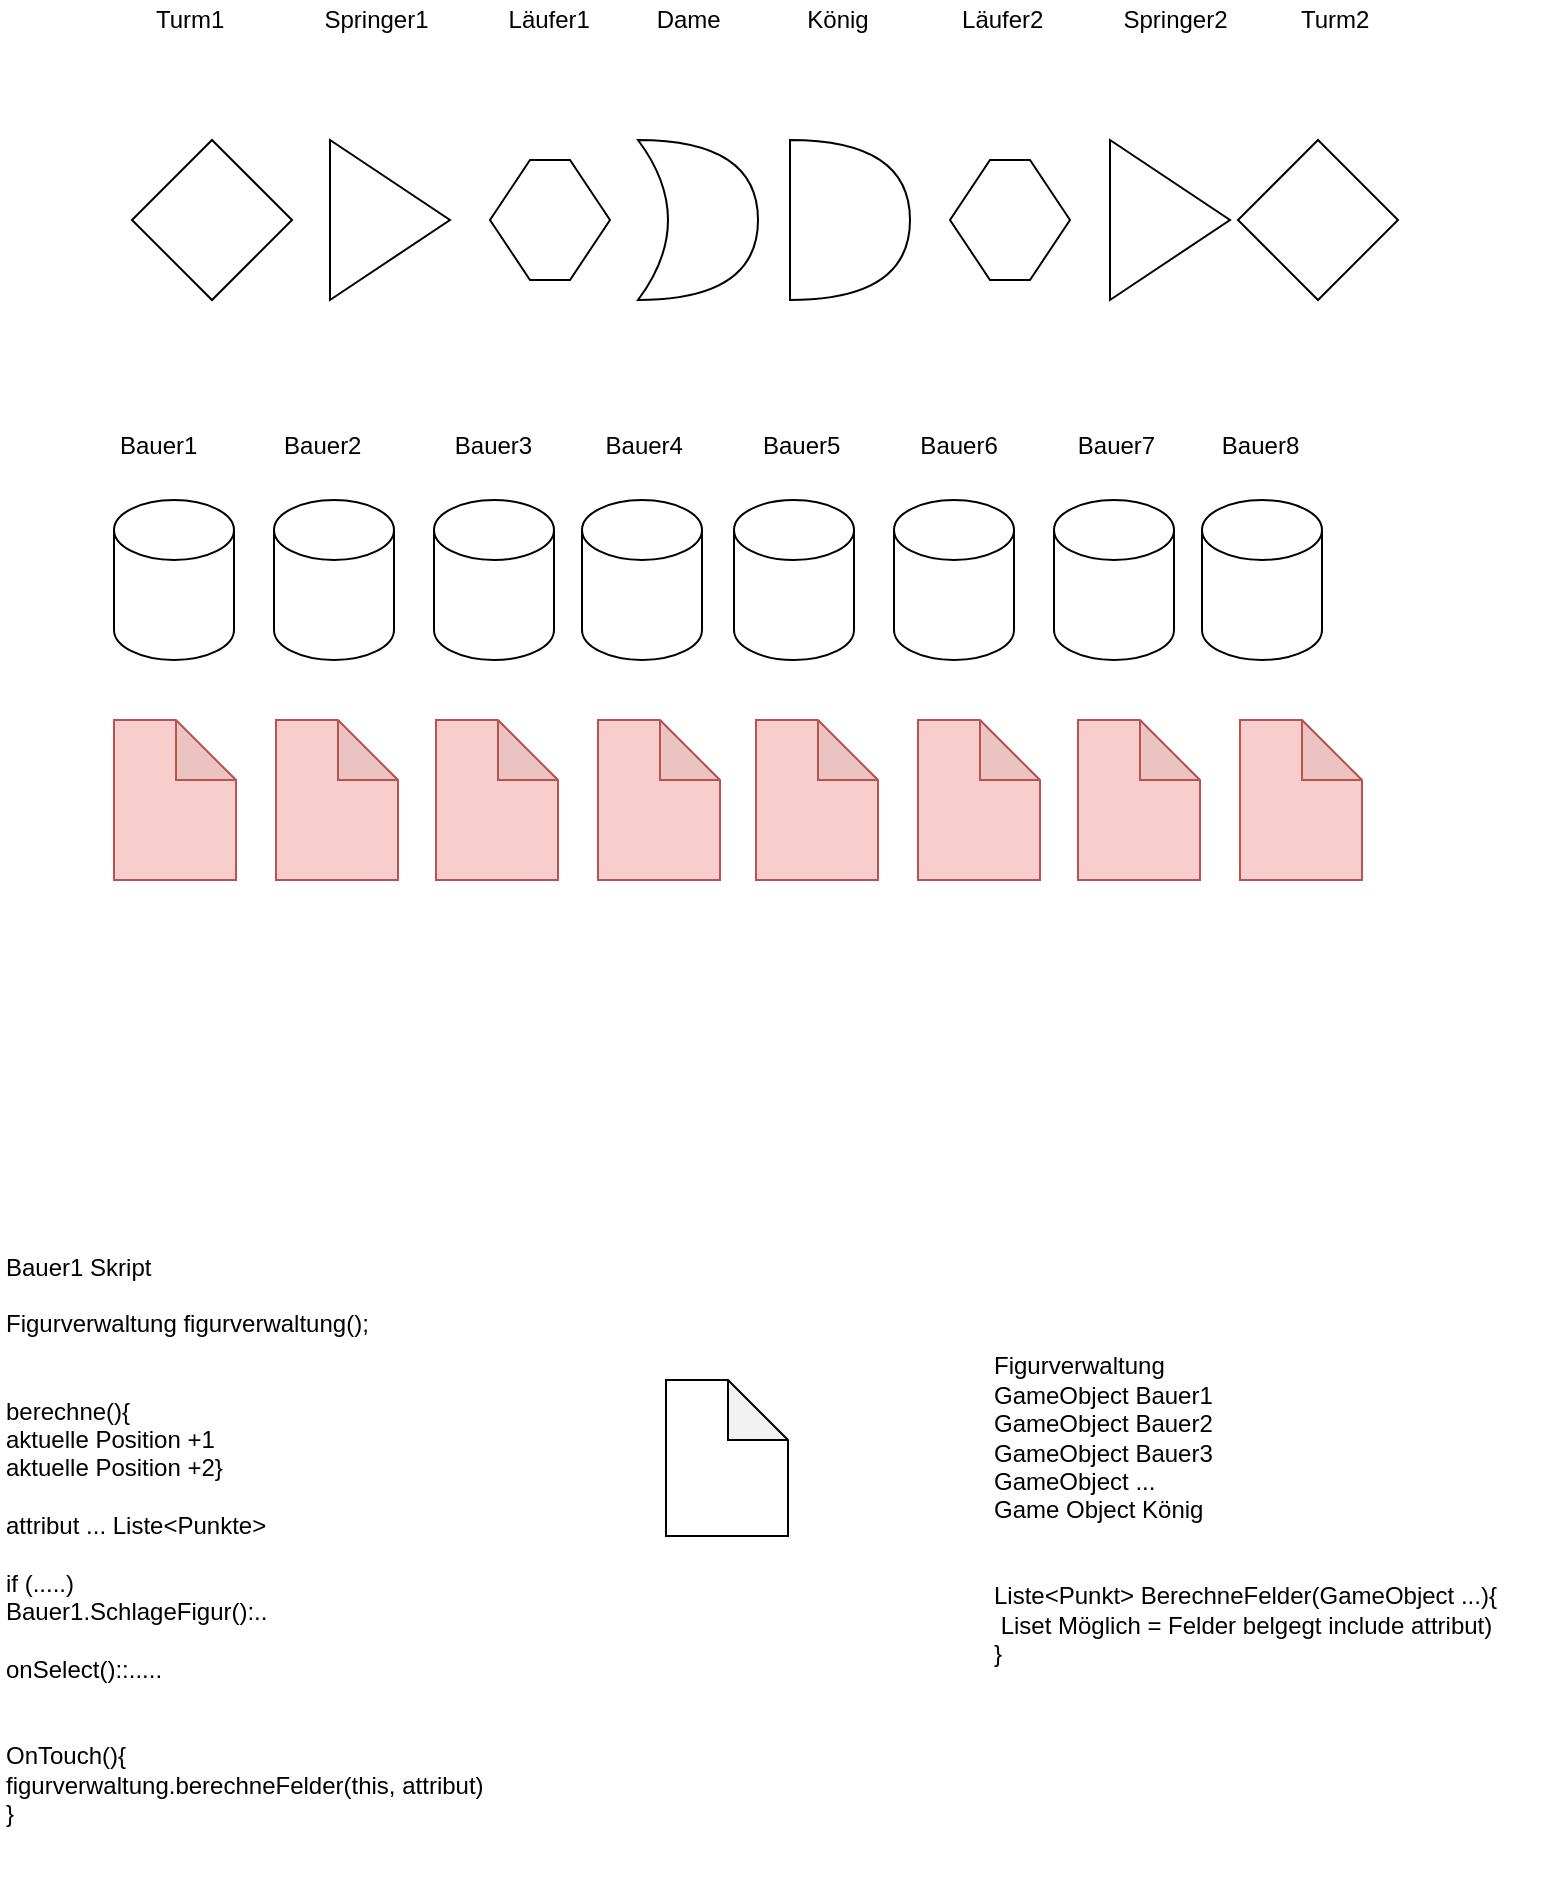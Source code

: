 <mxfile version="14.6.13" type="device"><diagram id="JHVhKwyppli0RdeC3hZf" name="Page-1"><mxGraphModel dx="1422" dy="762" grid="1" gridSize="10" guides="1" tooltips="1" connect="1" arrows="1" fold="1" page="1" pageScale="1" pageWidth="827" pageHeight="1169" math="0" shadow="0"><root><mxCell id="0"/><mxCell id="1" parent="0"/><mxCell id="vlqXLqY8kOyE33fQuFxd-1" value="" style="shape=cylinder3;whiteSpace=wrap;html=1;boundedLbl=1;backgroundOutline=1;size=15;" vertex="1" parent="1"><mxGeometry x="102" y="290" width="60" height="80" as="geometry"/></mxCell><mxCell id="vlqXLqY8kOyE33fQuFxd-2" value="" style="shape=cylinder3;whiteSpace=wrap;html=1;boundedLbl=1;backgroundOutline=1;size=15;" vertex="1" parent="1"><mxGeometry x="182" y="290" width="60" height="80" as="geometry"/></mxCell><mxCell id="vlqXLqY8kOyE33fQuFxd-10" value="" style="triangle;whiteSpace=wrap;html=1;" vertex="1" parent="1"><mxGeometry x="210" y="110" width="60" height="80" as="geometry"/></mxCell><mxCell id="vlqXLqY8kOyE33fQuFxd-11" value="" style="triangle;whiteSpace=wrap;html=1;" vertex="1" parent="1"><mxGeometry x="600" y="110" width="60" height="80" as="geometry"/></mxCell><mxCell id="vlqXLqY8kOyE33fQuFxd-12" value="" style="shape=hexagon;perimeter=hexagonPerimeter2;whiteSpace=wrap;html=1;fixedSize=1;size=20;" vertex="1" parent="1"><mxGeometry x="290" y="120" width="60" height="60" as="geometry"/></mxCell><mxCell id="vlqXLqY8kOyE33fQuFxd-13" value="" style="shape=hexagon;perimeter=hexagonPerimeter2;whiteSpace=wrap;html=1;fixedSize=1;size=20;" vertex="1" parent="1"><mxGeometry x="520" y="120" width="60" height="60" as="geometry"/></mxCell><mxCell id="vlqXLqY8kOyE33fQuFxd-14" value="" style="rhombus;whiteSpace=wrap;html=1;" vertex="1" parent="1"><mxGeometry x="111" y="110" width="80" height="80" as="geometry"/></mxCell><mxCell id="vlqXLqY8kOyE33fQuFxd-15" value="" style="rhombus;whiteSpace=wrap;html=1;" vertex="1" parent="1"><mxGeometry x="664" y="110" width="80" height="80" as="geometry"/></mxCell><mxCell id="vlqXLqY8kOyE33fQuFxd-16" value="" style="shape=or;whiteSpace=wrap;html=1;" vertex="1" parent="1"><mxGeometry x="440" y="110" width="60" height="80" as="geometry"/></mxCell><mxCell id="vlqXLqY8kOyE33fQuFxd-17" value="" style="shape=xor;whiteSpace=wrap;html=1;" vertex="1" parent="1"><mxGeometry x="364" y="110" width="60" height="80" as="geometry"/></mxCell><mxCell id="vlqXLqY8kOyE33fQuFxd-24" value="" style="shape=cylinder3;whiteSpace=wrap;html=1;boundedLbl=1;backgroundOutline=1;size=15;" vertex="1" parent="1"><mxGeometry x="646" y="290" width="60" height="80" as="geometry"/></mxCell><mxCell id="vlqXLqY8kOyE33fQuFxd-25" value="" style="shape=cylinder3;whiteSpace=wrap;html=1;boundedLbl=1;backgroundOutline=1;size=15;" vertex="1" parent="1"><mxGeometry x="572" y="290" width="60" height="80" as="geometry"/></mxCell><mxCell id="vlqXLqY8kOyE33fQuFxd-26" value="" style="shape=cylinder3;whiteSpace=wrap;html=1;boundedLbl=1;backgroundOutline=1;size=15;" vertex="1" parent="1"><mxGeometry x="492" y="290" width="60" height="80" as="geometry"/></mxCell><mxCell id="vlqXLqY8kOyE33fQuFxd-27" value="" style="shape=cylinder3;whiteSpace=wrap;html=1;boundedLbl=1;backgroundOutline=1;size=15;" vertex="1" parent="1"><mxGeometry x="412" y="290" width="60" height="80" as="geometry"/></mxCell><mxCell id="vlqXLqY8kOyE33fQuFxd-28" value="" style="shape=cylinder3;whiteSpace=wrap;html=1;boundedLbl=1;backgroundOutline=1;size=15;" vertex="1" parent="1"><mxGeometry x="336" y="290" width="60" height="80" as="geometry"/></mxCell><mxCell id="vlqXLqY8kOyE33fQuFxd-29" value="" style="shape=cylinder3;whiteSpace=wrap;html=1;boundedLbl=1;backgroundOutline=1;size=15;" vertex="1" parent="1"><mxGeometry x="262" y="290" width="60" height="80" as="geometry"/></mxCell><mxCell id="vlqXLqY8kOyE33fQuFxd-31" value="Turm1&amp;nbsp; &amp;nbsp; &amp;nbsp; &amp;nbsp; &amp;nbsp; &amp;nbsp; &amp;nbsp; &amp;nbsp;Springer1&amp;nbsp; &amp;nbsp; &amp;nbsp; &amp;nbsp; &amp;nbsp; &amp;nbsp; Läufer1&amp;nbsp; &amp;nbsp; &amp;nbsp; &amp;nbsp; &amp;nbsp; Dame&amp;nbsp; &amp;nbsp; &amp;nbsp; &amp;nbsp; &amp;nbsp; &amp;nbsp; &amp;nbsp;König&amp;nbsp; &amp;nbsp; &amp;nbsp; &amp;nbsp; &amp;nbsp; &amp;nbsp; &amp;nbsp; Läufer2&amp;nbsp; &amp;nbsp; &amp;nbsp; &amp;nbsp; &amp;nbsp; &amp;nbsp; Springer2&amp;nbsp; &amp;nbsp; &amp;nbsp; &amp;nbsp; &amp;nbsp; &amp;nbsp;Turm2" style="text;html=1;strokeColor=none;fillColor=none;align=left;verticalAlign=middle;whiteSpace=wrap;rounded=0;" vertex="1" parent="1"><mxGeometry x="121" y="40" width="620" height="20" as="geometry"/></mxCell><mxCell id="vlqXLqY8kOyE33fQuFxd-32" value="Bauer1&amp;nbsp; &amp;nbsp; &amp;nbsp; &amp;nbsp; &amp;nbsp; &amp;nbsp; &amp;nbsp;Bauer2&amp;nbsp; &amp;nbsp; &amp;nbsp; &amp;nbsp; &amp;nbsp; &amp;nbsp; &amp;nbsp; Bauer3&amp;nbsp; &amp;nbsp; &amp;nbsp; &amp;nbsp; &amp;nbsp; &amp;nbsp;Bauer4&amp;nbsp; &amp;nbsp; &amp;nbsp; &amp;nbsp; &amp;nbsp; &amp;nbsp; Bauer5&amp;nbsp; &amp;nbsp; &amp;nbsp; &amp;nbsp; &amp;nbsp; &amp;nbsp; Bauer6&amp;nbsp; &amp;nbsp; &amp;nbsp; &amp;nbsp; &amp;nbsp; &amp;nbsp; Bauer7&amp;nbsp; &amp;nbsp; &amp;nbsp; &amp;nbsp; &amp;nbsp; Bauer8&amp;nbsp; &amp;nbsp; &amp;nbsp;&amp;nbsp;" style="text;html=1;strokeColor=none;fillColor=none;align=left;verticalAlign=middle;whiteSpace=wrap;rounded=0;" vertex="1" parent="1"><mxGeometry x="103" y="260" width="599" height="20" as="geometry"/></mxCell><mxCell id="vlqXLqY8kOyE33fQuFxd-33" value="" style="shape=note;whiteSpace=wrap;html=1;backgroundOutline=1;darkOpacity=0.05;fillColor=#f8cecc;strokeColor=#b85450;" vertex="1" parent="1"><mxGeometry x="102" y="400" width="61" height="80" as="geometry"/></mxCell><mxCell id="vlqXLqY8kOyE33fQuFxd-35" value="Bauer1 Skript&lt;br&gt;&lt;br&gt;Figurverwaltung figurverwaltung();&lt;br&gt;&lt;br&gt;&lt;br&gt;berechne(){&lt;br&gt;aktuelle Position +1&amp;nbsp;&lt;br&gt;aktuelle Position +2}&lt;br&gt;&lt;br&gt;attribut ... Liste&amp;lt;Punkte&amp;gt;&lt;br&gt;&lt;br&gt;if (.....)&lt;br&gt;Bauer1.SchlageFigur():..&lt;br&gt;&lt;br&gt;onSelect()::.....&lt;br&gt;&lt;br&gt;&lt;br&gt;OnTouch(){&lt;br&gt;figurverwaltung.berechneFelder(this, attribut)&lt;br&gt;}" style="text;html=1;strokeColor=none;fillColor=none;align=left;verticalAlign=middle;whiteSpace=wrap;rounded=0;" vertex="1" parent="1"><mxGeometry x="45.5" y="630" width="274.5" height="360" as="geometry"/></mxCell><mxCell id="vlqXLqY8kOyE33fQuFxd-36" value="Figurverwaltung&lt;br&gt;GameObject Bauer1&lt;br&gt;GameObject Bauer2&lt;br&gt;GameObject Bauer3&lt;br&gt;GameObject ...&lt;br&gt;Game Object König&lt;br&gt;&lt;br&gt;&lt;br&gt;Liste&amp;lt;Punkt&amp;gt; BerechneFelder(GameObject ...){&lt;br&gt;&amp;nbsp;Liset Möglich = Felder belgegt include attribut)&lt;br&gt;}" style="text;html=1;strokeColor=none;fillColor=none;align=left;verticalAlign=middle;whiteSpace=wrap;rounded=0;" vertex="1" parent="1"><mxGeometry x="540" y="630" width="280" height="330" as="geometry"/></mxCell><mxCell id="vlqXLqY8kOyE33fQuFxd-37" value="" style="shape=note;whiteSpace=wrap;html=1;backgroundOutline=1;darkOpacity=0.05;" vertex="1" parent="1"><mxGeometry x="378" y="730" width="61" height="78" as="geometry"/></mxCell><mxCell id="vlqXLqY8kOyE33fQuFxd-41" value="" style="shape=note;whiteSpace=wrap;html=1;backgroundOutline=1;darkOpacity=0.05;fillColor=#f8cecc;strokeColor=#b85450;" vertex="1" parent="1"><mxGeometry x="183" y="400" width="61" height="80" as="geometry"/></mxCell><mxCell id="vlqXLqY8kOyE33fQuFxd-43" value="" style="shape=note;whiteSpace=wrap;html=1;backgroundOutline=1;darkOpacity=0.05;fillColor=#f8cecc;strokeColor=#b85450;" vertex="1" parent="1"><mxGeometry x="263" y="400" width="61" height="80" as="geometry"/></mxCell><mxCell id="vlqXLqY8kOyE33fQuFxd-44" value="" style="shape=note;whiteSpace=wrap;html=1;backgroundOutline=1;darkOpacity=0.05;fillColor=#f8cecc;strokeColor=#b85450;" vertex="1" parent="1"><mxGeometry x="344" y="400" width="61" height="80" as="geometry"/></mxCell><mxCell id="vlqXLqY8kOyE33fQuFxd-45" value="" style="shape=note;whiteSpace=wrap;html=1;backgroundOutline=1;darkOpacity=0.05;fillColor=#f8cecc;strokeColor=#b85450;" vertex="1" parent="1"><mxGeometry x="423" y="400" width="61" height="80" as="geometry"/></mxCell><mxCell id="vlqXLqY8kOyE33fQuFxd-46" value="" style="shape=note;whiteSpace=wrap;html=1;backgroundOutline=1;darkOpacity=0.05;fillColor=#f8cecc;strokeColor=#b85450;" vertex="1" parent="1"><mxGeometry x="504" y="400" width="61" height="80" as="geometry"/></mxCell><mxCell id="vlqXLqY8kOyE33fQuFxd-47" value="" style="shape=note;whiteSpace=wrap;html=1;backgroundOutline=1;darkOpacity=0.05;fillColor=#f8cecc;strokeColor=#b85450;" vertex="1" parent="1"><mxGeometry x="584" y="400" width="61" height="80" as="geometry"/></mxCell><mxCell id="vlqXLqY8kOyE33fQuFxd-48" value="" style="shape=note;whiteSpace=wrap;html=1;backgroundOutline=1;darkOpacity=0.05;fillColor=#f8cecc;strokeColor=#b85450;" vertex="1" parent="1"><mxGeometry x="665" y="400" width="61" height="80" as="geometry"/></mxCell></root></mxGraphModel></diagram></mxfile>